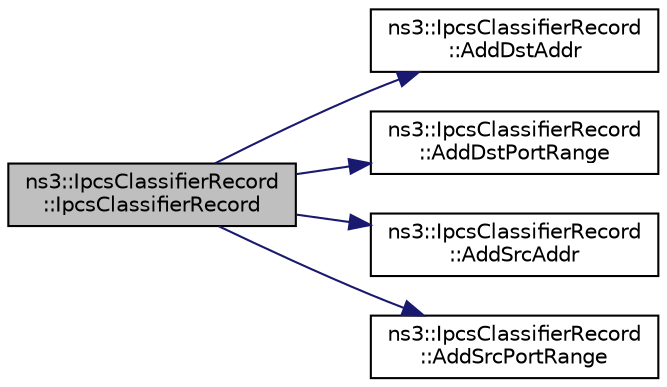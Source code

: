 digraph "ns3::IpcsClassifierRecord::IpcsClassifierRecord"
{
 // LATEX_PDF_SIZE
  edge [fontname="Helvetica",fontsize="10",labelfontname="Helvetica",labelfontsize="10"];
  node [fontname="Helvetica",fontsize="10",shape=record];
  rankdir="LR";
  Node1 [label="ns3::IpcsClassifierRecord\l::IpcsClassifierRecord",height=0.2,width=0.4,color="black", fillcolor="grey75", style="filled", fontcolor="black",tooltip="creates a classifier records and sets all its parameters"];
  Node1 -> Node2 [color="midnightblue",fontsize="10",style="solid",fontname="Helvetica"];
  Node2 [label="ns3::IpcsClassifierRecord\l::AddDstAddr",height=0.2,width=0.4,color="black", fillcolor="white", style="filled",URL="$classns3_1_1_ipcs_classifier_record.html#a69ec3e61c727e9995fe7b148f84b8dff",tooltip="add a new destination ip address to the classifier"];
  Node1 -> Node3 [color="midnightblue",fontsize="10",style="solid",fontname="Helvetica"];
  Node3 [label="ns3::IpcsClassifierRecord\l::AddDstPortRange",height=0.2,width=0.4,color="black", fillcolor="white", style="filled",URL="$classns3_1_1_ipcs_classifier_record.html#adc2ea9aef9e0a3d57e4522698721ad7e",tooltip="add a range of destination port to the classifier"];
  Node1 -> Node4 [color="midnightblue",fontsize="10",style="solid",fontname="Helvetica"];
  Node4 [label="ns3::IpcsClassifierRecord\l::AddSrcAddr",height=0.2,width=0.4,color="black", fillcolor="white", style="filled",URL="$classns3_1_1_ipcs_classifier_record.html#aea39f328af19bd0a7462053e124d965d",tooltip="add a new source ip address to the classifier"];
  Node1 -> Node5 [color="midnightblue",fontsize="10",style="solid",fontname="Helvetica"];
  Node5 [label="ns3::IpcsClassifierRecord\l::AddSrcPortRange",height=0.2,width=0.4,color="black", fillcolor="white", style="filled",URL="$classns3_1_1_ipcs_classifier_record.html#a9678d242143b031e0f4c22bcdec17b56",tooltip="add a range of source port to the classifier"];
}
